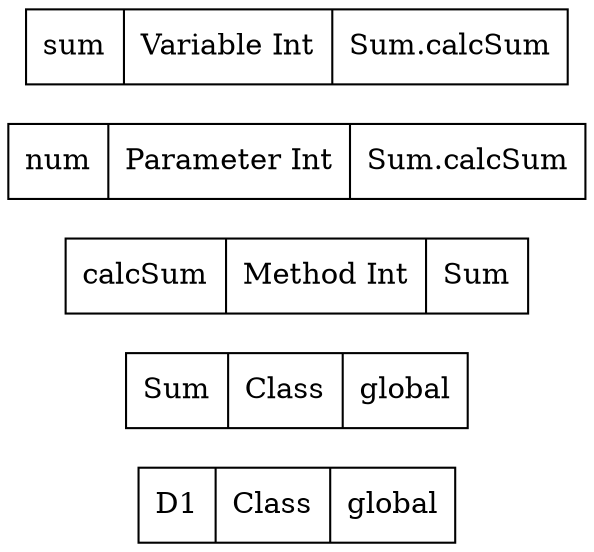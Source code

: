 digraph SymbolTable {
  rankdir=LR;
  node [shape=record];
  "D1" [label="{D1|Class|global}"];
  "Sum" [label="{Sum|Class|global}"];
  "calcSum" [label="{calcSum|Method Int|Sum}"];
  "num" [label="{num|Parameter Int|Sum.calcSum}"];
  "sum" [label="{sum|Variable Int|Sum.calcSum}"];
}
